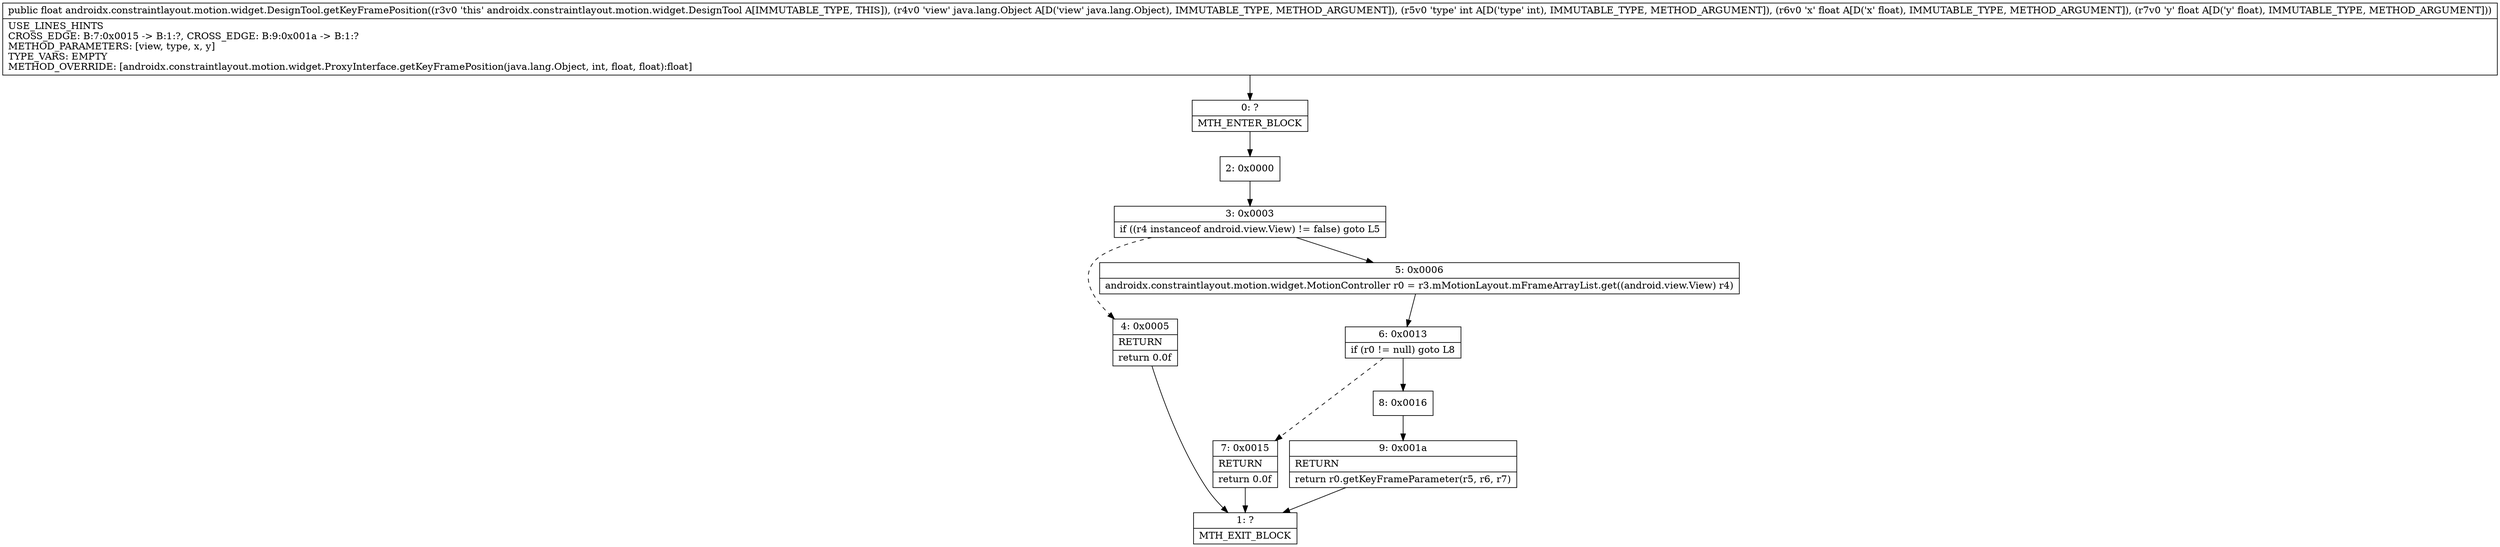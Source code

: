 digraph "CFG forandroidx.constraintlayout.motion.widget.DesignTool.getKeyFramePosition(Ljava\/lang\/Object;IFF)F" {
Node_0 [shape=record,label="{0\:\ ?|MTH_ENTER_BLOCK\l}"];
Node_2 [shape=record,label="{2\:\ 0x0000}"];
Node_3 [shape=record,label="{3\:\ 0x0003|if ((r4 instanceof android.view.View) != false) goto L5\l}"];
Node_4 [shape=record,label="{4\:\ 0x0005|RETURN\l|return 0.0f\l}"];
Node_1 [shape=record,label="{1\:\ ?|MTH_EXIT_BLOCK\l}"];
Node_5 [shape=record,label="{5\:\ 0x0006|androidx.constraintlayout.motion.widget.MotionController r0 = r3.mMotionLayout.mFrameArrayList.get((android.view.View) r4)\l}"];
Node_6 [shape=record,label="{6\:\ 0x0013|if (r0 != null) goto L8\l}"];
Node_7 [shape=record,label="{7\:\ 0x0015|RETURN\l|return 0.0f\l}"];
Node_8 [shape=record,label="{8\:\ 0x0016}"];
Node_9 [shape=record,label="{9\:\ 0x001a|RETURN\l|return r0.getKeyFrameParameter(r5, r6, r7)\l}"];
MethodNode[shape=record,label="{public float androidx.constraintlayout.motion.widget.DesignTool.getKeyFramePosition((r3v0 'this' androidx.constraintlayout.motion.widget.DesignTool A[IMMUTABLE_TYPE, THIS]), (r4v0 'view' java.lang.Object A[D('view' java.lang.Object), IMMUTABLE_TYPE, METHOD_ARGUMENT]), (r5v0 'type' int A[D('type' int), IMMUTABLE_TYPE, METHOD_ARGUMENT]), (r6v0 'x' float A[D('x' float), IMMUTABLE_TYPE, METHOD_ARGUMENT]), (r7v0 'y' float A[D('y' float), IMMUTABLE_TYPE, METHOD_ARGUMENT]))  | USE_LINES_HINTS\lCROSS_EDGE: B:7:0x0015 \-\> B:1:?, CROSS_EDGE: B:9:0x001a \-\> B:1:?\lMETHOD_PARAMETERS: [view, type, x, y]\lTYPE_VARS: EMPTY\lMETHOD_OVERRIDE: [androidx.constraintlayout.motion.widget.ProxyInterface.getKeyFramePosition(java.lang.Object, int, float, float):float]\l}"];
MethodNode -> Node_0;Node_0 -> Node_2;
Node_2 -> Node_3;
Node_3 -> Node_4[style=dashed];
Node_3 -> Node_5;
Node_4 -> Node_1;
Node_5 -> Node_6;
Node_6 -> Node_7[style=dashed];
Node_6 -> Node_8;
Node_7 -> Node_1;
Node_8 -> Node_9;
Node_9 -> Node_1;
}

